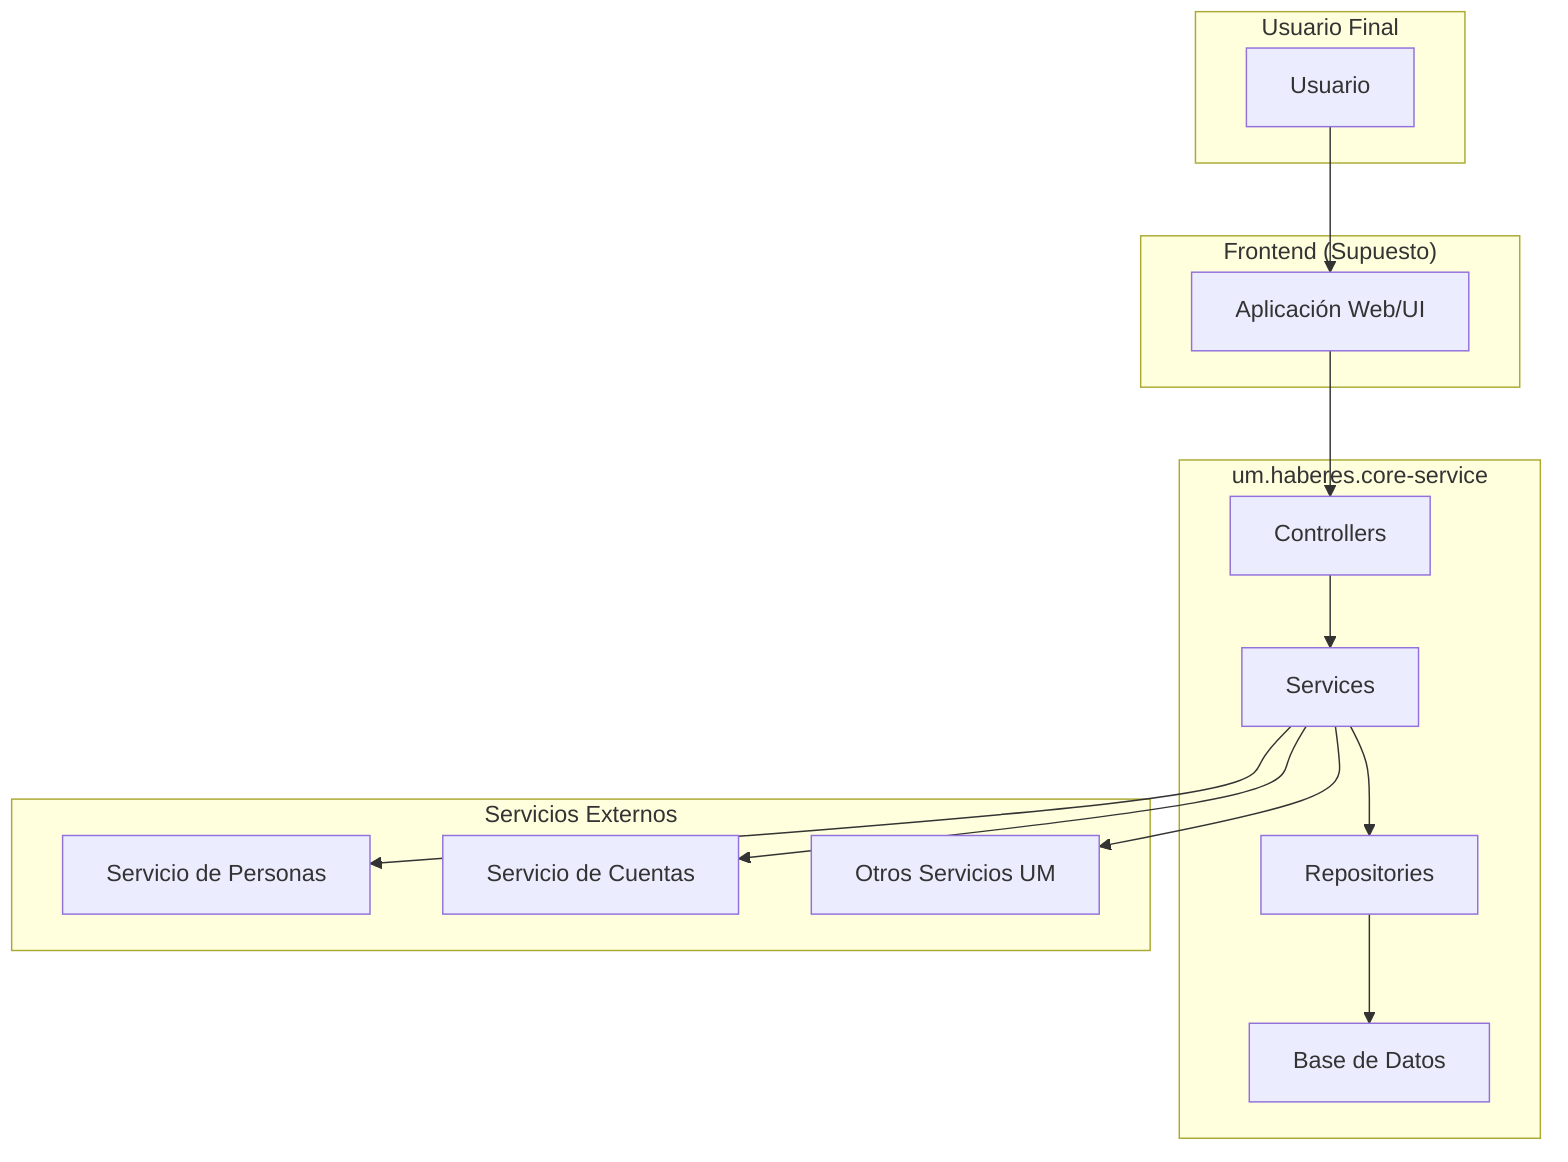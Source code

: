 graph TD
    subgraph "Usuario Final"
        A[Usuario]
    end

    subgraph "Frontend (Supuesto)"
        B[Aplicación Web/UI]
    end

    subgraph "um.haberes.core-service"
        C[Controllers]
        D[Services]
        E[Repositories]
        F[Base de Datos]
    end

    subgraph "Servicios Externos"
        G[Servicio de Personas]
        H[Servicio de Cuentas]
        I[Otros Servicios UM]
    end

    A --> B
    B --> C
    C --> D
    D --> E
    E --> F
    D --> G
    D --> H
    D --> I